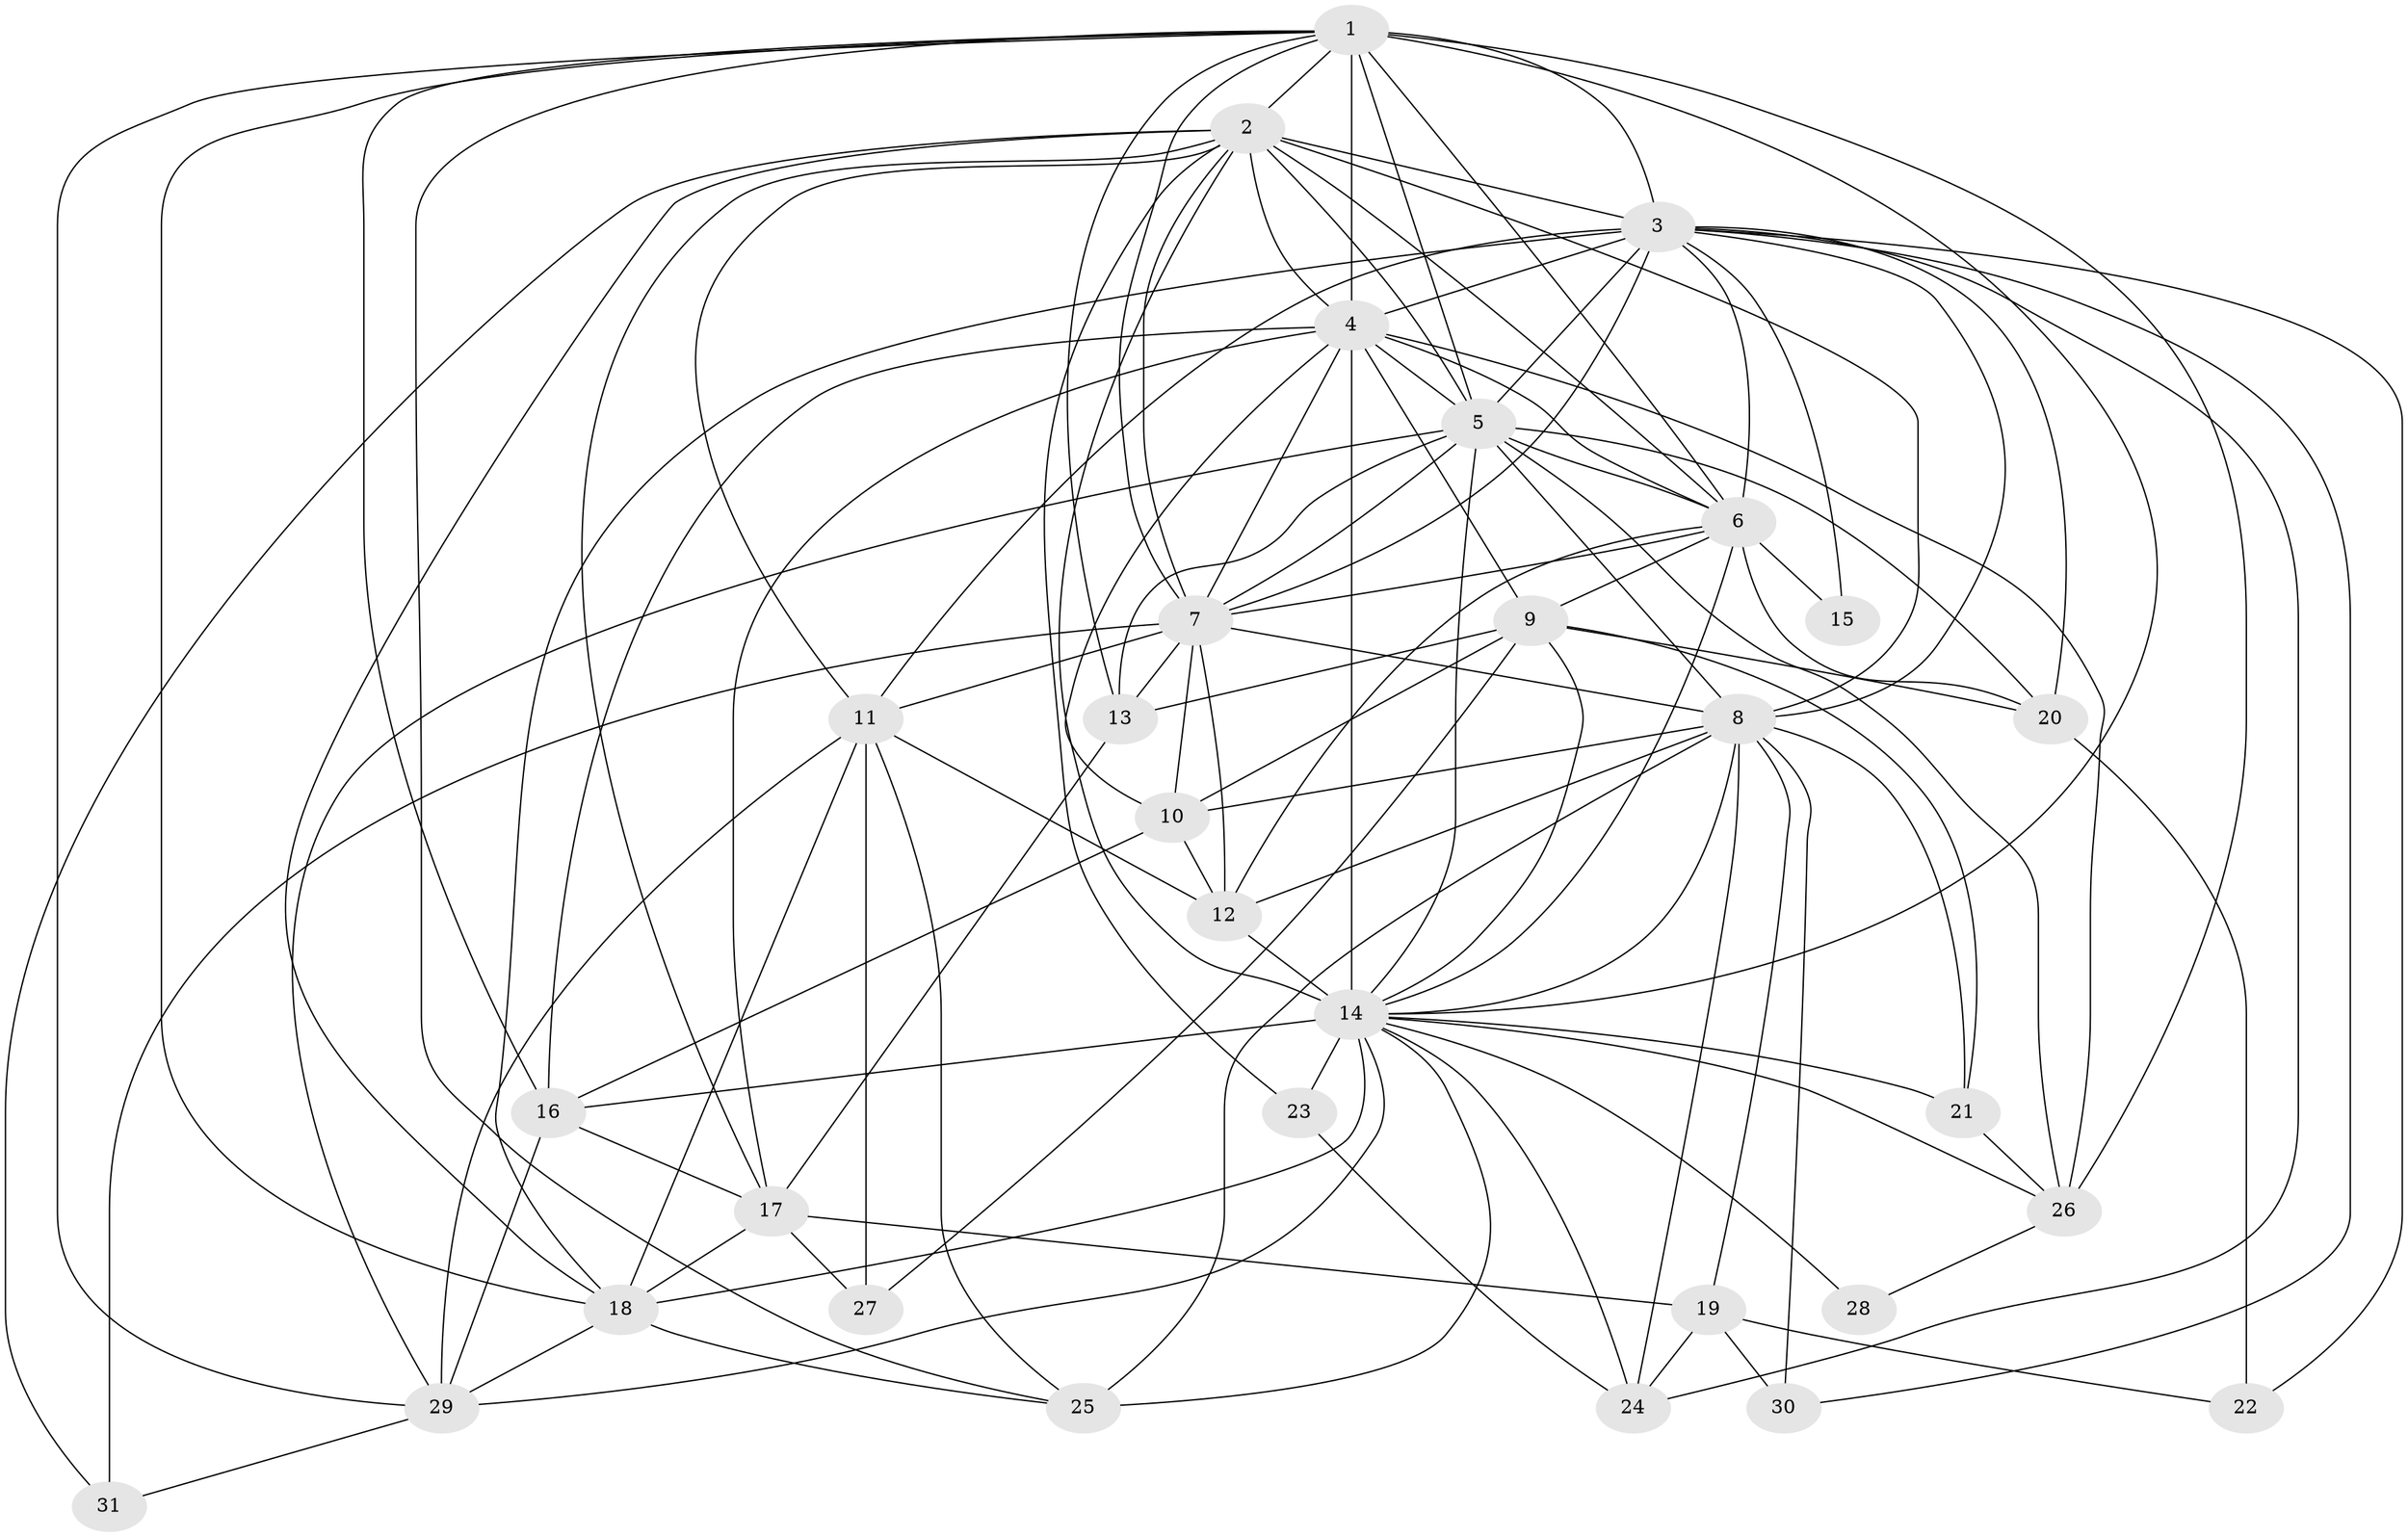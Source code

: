 // original degree distribution, {22: 0.009900990099009901, 20: 0.019801980198019802, 18: 0.019801980198019802, 11: 0.019801980198019802, 23: 0.009900990099009901, 24: 0.009900990099009901, 25: 0.009900990099009901, 5: 0.06930693069306931, 8: 0.009900990099009901, 9: 0.009900990099009901, 2: 0.5148514851485149, 3: 0.19801980198019803, 4: 0.07920792079207921, 7: 0.019801980198019802}
// Generated by graph-tools (version 1.1) at 2025/49/03/04/25 22:49:36]
// undirected, 31 vertices, 113 edges
graph export_dot {
  node [color=gray90,style=filled];
  1;
  2;
  3;
  4;
  5;
  6;
  7;
  8;
  9;
  10;
  11;
  12;
  13;
  14;
  15;
  16;
  17;
  18;
  19;
  20;
  21;
  22;
  23;
  24;
  25;
  26;
  27;
  28;
  29;
  30;
  31;
  1 -- 2 [weight=2.0];
  1 -- 3 [weight=4.0];
  1 -- 4 [weight=4.0];
  1 -- 5 [weight=2.0];
  1 -- 6 [weight=2.0];
  1 -- 7 [weight=2.0];
  1 -- 13 [weight=1.0];
  1 -- 14 [weight=1.0];
  1 -- 16 [weight=5.0];
  1 -- 18 [weight=1.0];
  1 -- 25 [weight=1.0];
  1 -- 26 [weight=3.0];
  1 -- 29 [weight=1.0];
  2 -- 3 [weight=2.0];
  2 -- 4 [weight=2.0];
  2 -- 5 [weight=1.0];
  2 -- 6 [weight=1.0];
  2 -- 7 [weight=2.0];
  2 -- 8 [weight=2.0];
  2 -- 11 [weight=1.0];
  2 -- 14 [weight=1.0];
  2 -- 17 [weight=1.0];
  2 -- 18 [weight=1.0];
  2 -- 23 [weight=2.0];
  2 -- 31 [weight=1.0];
  3 -- 4 [weight=4.0];
  3 -- 5 [weight=3.0];
  3 -- 6 [weight=2.0];
  3 -- 7 [weight=2.0];
  3 -- 8 [weight=1.0];
  3 -- 11 [weight=1.0];
  3 -- 15 [weight=1.0];
  3 -- 18 [weight=1.0];
  3 -- 20 [weight=1.0];
  3 -- 22 [weight=1.0];
  3 -- 24 [weight=1.0];
  3 -- 30 [weight=1.0];
  4 -- 5 [weight=2.0];
  4 -- 6 [weight=2.0];
  4 -- 7 [weight=2.0];
  4 -- 9 [weight=2.0];
  4 -- 10 [weight=1.0];
  4 -- 14 [weight=16.0];
  4 -- 16 [weight=2.0];
  4 -- 17 [weight=1.0];
  4 -- 26 [weight=1.0];
  5 -- 6 [weight=2.0];
  5 -- 7 [weight=2.0];
  5 -- 8 [weight=6.0];
  5 -- 13 [weight=1.0];
  5 -- 14 [weight=1.0];
  5 -- 20 [weight=1.0];
  5 -- 26 [weight=1.0];
  5 -- 29 [weight=1.0];
  6 -- 7 [weight=1.0];
  6 -- 9 [weight=1.0];
  6 -- 12 [weight=5.0];
  6 -- 14 [weight=1.0];
  6 -- 15 [weight=2.0];
  6 -- 20 [weight=1.0];
  7 -- 8 [weight=1.0];
  7 -- 10 [weight=1.0];
  7 -- 11 [weight=7.0];
  7 -- 12 [weight=1.0];
  7 -- 13 [weight=1.0];
  7 -- 31 [weight=1.0];
  8 -- 10 [weight=1.0];
  8 -- 12 [weight=1.0];
  8 -- 14 [weight=1.0];
  8 -- 19 [weight=1.0];
  8 -- 21 [weight=2.0];
  8 -- 24 [weight=1.0];
  8 -- 25 [weight=2.0];
  8 -- 30 [weight=1.0];
  9 -- 10 [weight=1.0];
  9 -- 13 [weight=1.0];
  9 -- 14 [weight=1.0];
  9 -- 20 [weight=1.0];
  9 -- 21 [weight=1.0];
  9 -- 27 [weight=2.0];
  10 -- 12 [weight=2.0];
  10 -- 16 [weight=1.0];
  11 -- 12 [weight=1.0];
  11 -- 18 [weight=1.0];
  11 -- 25 [weight=1.0];
  11 -- 27 [weight=1.0];
  11 -- 29 [weight=1.0];
  12 -- 14 [weight=1.0];
  13 -- 17 [weight=1.0];
  14 -- 16 [weight=2.0];
  14 -- 18 [weight=1.0];
  14 -- 21 [weight=1.0];
  14 -- 23 [weight=1.0];
  14 -- 24 [weight=1.0];
  14 -- 25 [weight=1.0];
  14 -- 26 [weight=1.0];
  14 -- 28 [weight=3.0];
  14 -- 29 [weight=1.0];
  16 -- 17 [weight=1.0];
  16 -- 29 [weight=1.0];
  17 -- 18 [weight=1.0];
  17 -- 19 [weight=1.0];
  17 -- 27 [weight=1.0];
  18 -- 25 [weight=1.0];
  18 -- 29 [weight=1.0];
  19 -- 22 [weight=1.0];
  19 -- 24 [weight=1.0];
  19 -- 30 [weight=1.0];
  20 -- 22 [weight=2.0];
  21 -- 26 [weight=1.0];
  23 -- 24 [weight=1.0];
  26 -- 28 [weight=1.0];
  29 -- 31 [weight=1.0];
}
